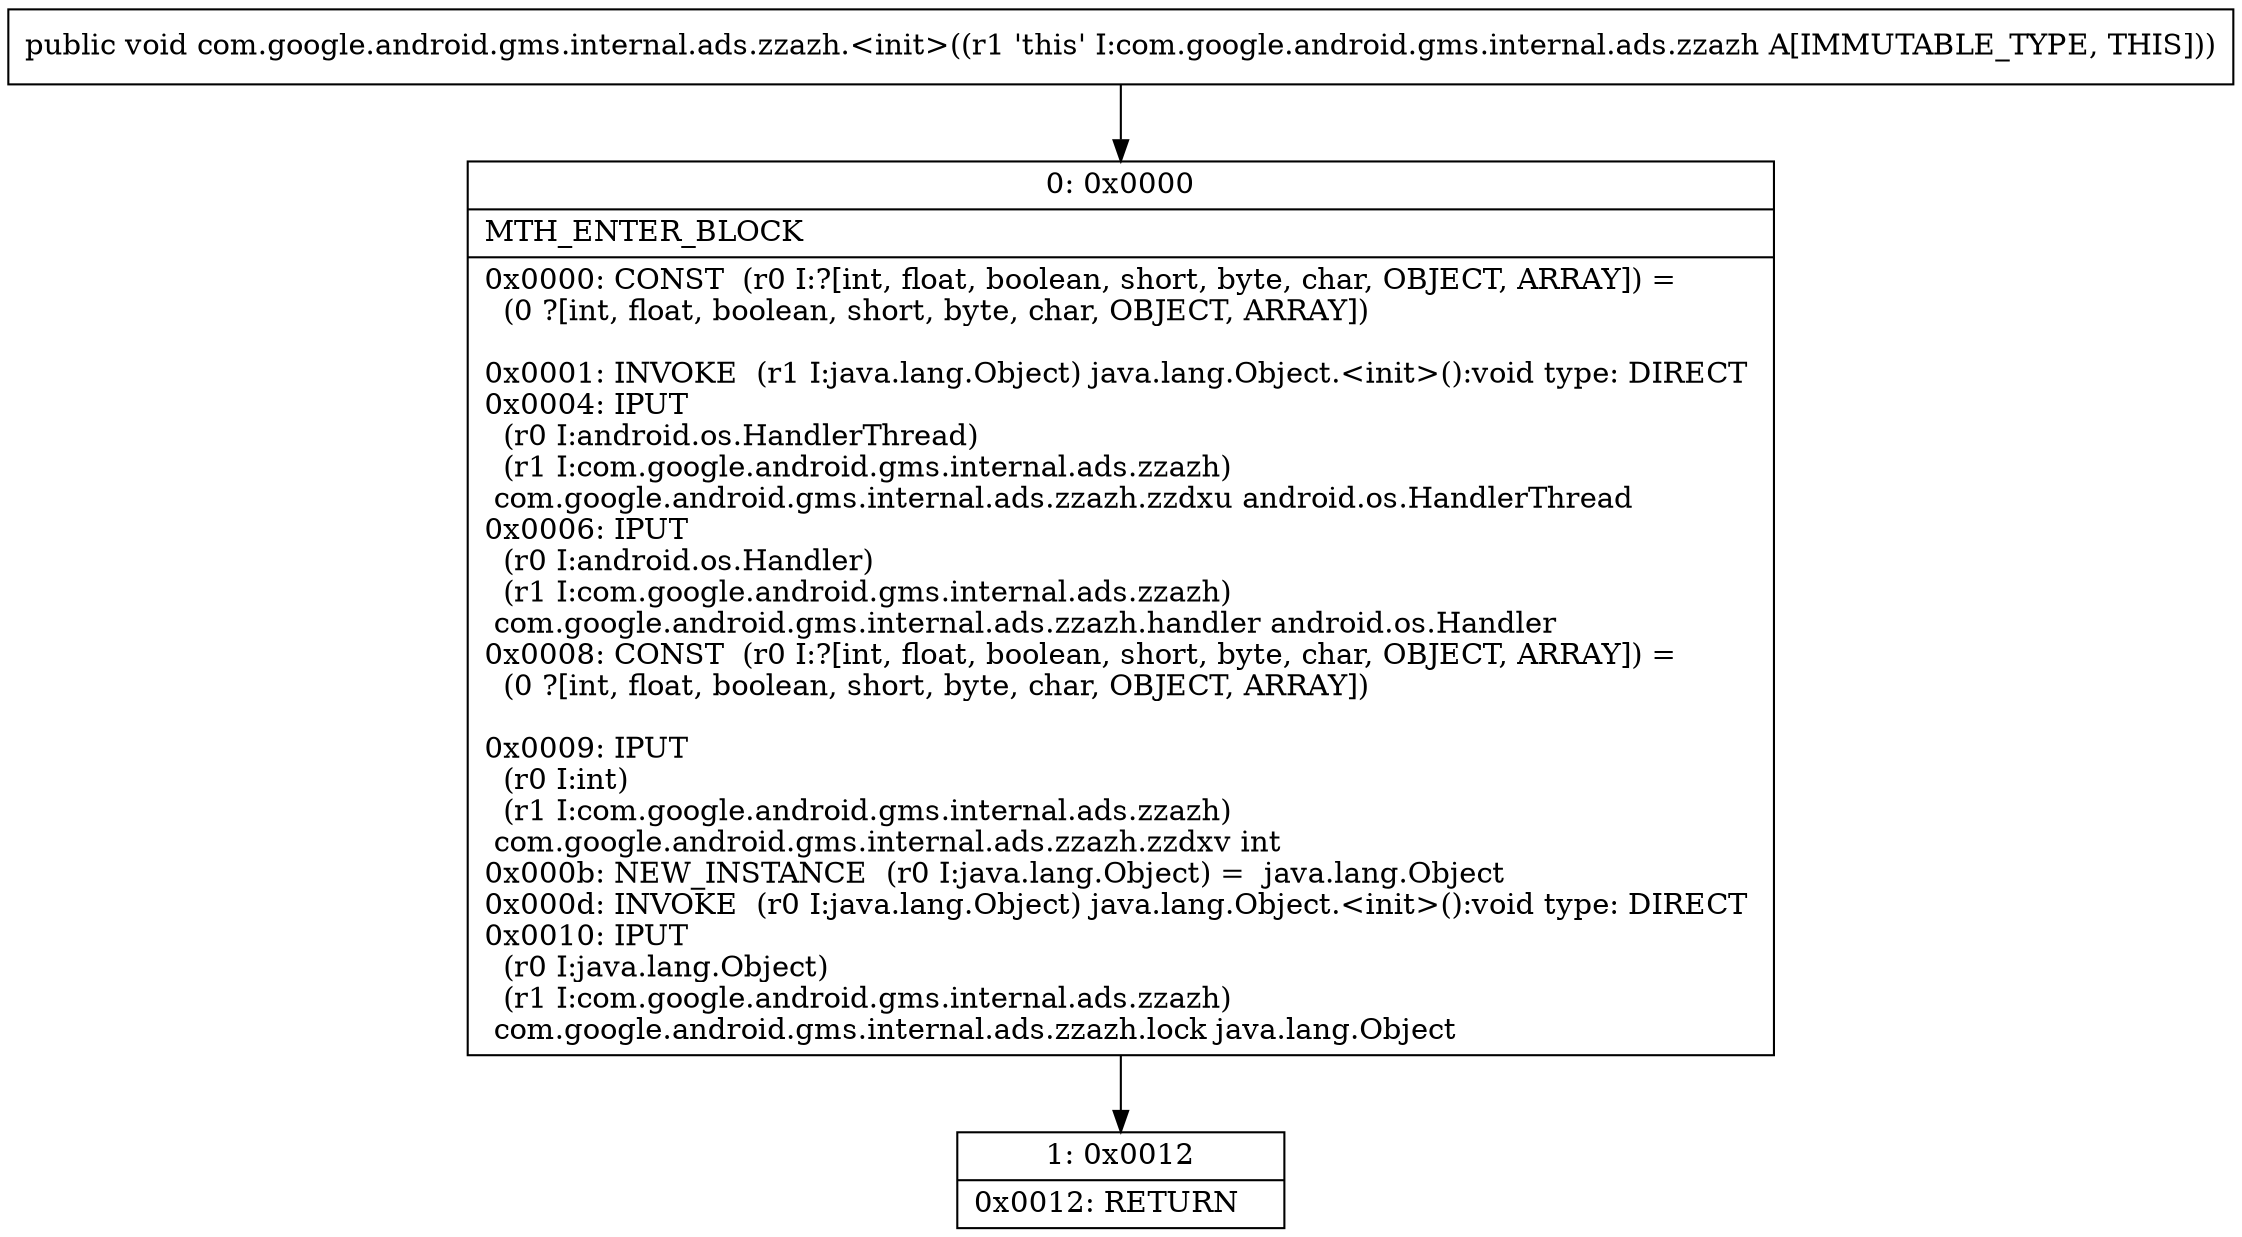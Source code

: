 digraph "CFG forcom.google.android.gms.internal.ads.zzazh.\<init\>()V" {
Node_0 [shape=record,label="{0\:\ 0x0000|MTH_ENTER_BLOCK\l|0x0000: CONST  (r0 I:?[int, float, boolean, short, byte, char, OBJECT, ARRAY]) = \l  (0 ?[int, float, boolean, short, byte, char, OBJECT, ARRAY])\l \l0x0001: INVOKE  (r1 I:java.lang.Object) java.lang.Object.\<init\>():void type: DIRECT \l0x0004: IPUT  \l  (r0 I:android.os.HandlerThread)\l  (r1 I:com.google.android.gms.internal.ads.zzazh)\l com.google.android.gms.internal.ads.zzazh.zzdxu android.os.HandlerThread \l0x0006: IPUT  \l  (r0 I:android.os.Handler)\l  (r1 I:com.google.android.gms.internal.ads.zzazh)\l com.google.android.gms.internal.ads.zzazh.handler android.os.Handler \l0x0008: CONST  (r0 I:?[int, float, boolean, short, byte, char, OBJECT, ARRAY]) = \l  (0 ?[int, float, boolean, short, byte, char, OBJECT, ARRAY])\l \l0x0009: IPUT  \l  (r0 I:int)\l  (r1 I:com.google.android.gms.internal.ads.zzazh)\l com.google.android.gms.internal.ads.zzazh.zzdxv int \l0x000b: NEW_INSTANCE  (r0 I:java.lang.Object) =  java.lang.Object \l0x000d: INVOKE  (r0 I:java.lang.Object) java.lang.Object.\<init\>():void type: DIRECT \l0x0010: IPUT  \l  (r0 I:java.lang.Object)\l  (r1 I:com.google.android.gms.internal.ads.zzazh)\l com.google.android.gms.internal.ads.zzazh.lock java.lang.Object \l}"];
Node_1 [shape=record,label="{1\:\ 0x0012|0x0012: RETURN   \l}"];
MethodNode[shape=record,label="{public void com.google.android.gms.internal.ads.zzazh.\<init\>((r1 'this' I:com.google.android.gms.internal.ads.zzazh A[IMMUTABLE_TYPE, THIS])) }"];
MethodNode -> Node_0;
Node_0 -> Node_1;
}


